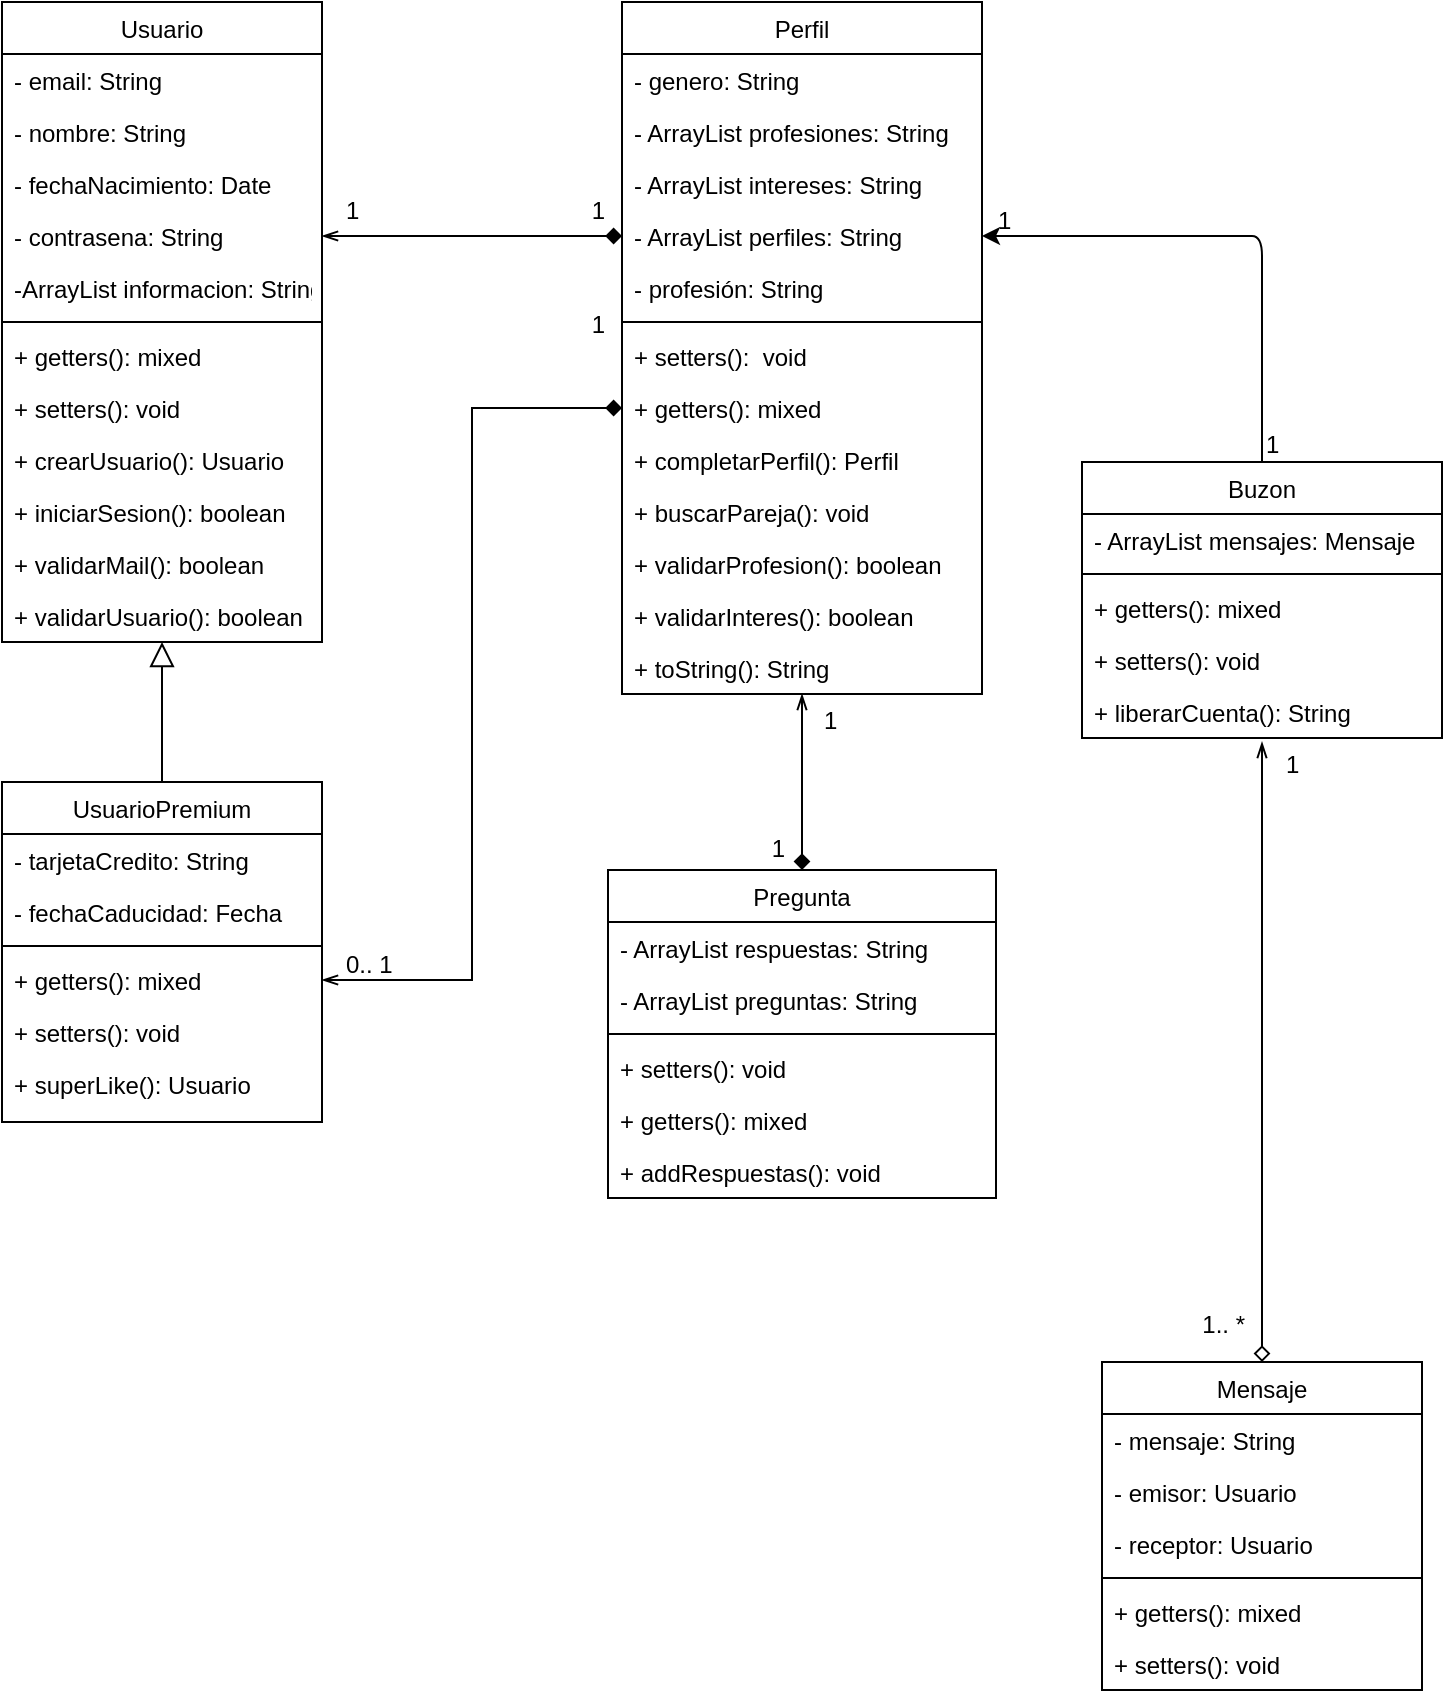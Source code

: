 <mxfile version="13.3.9" type="github">
  <diagram id="C5RBs43oDa-KdzZeNtuy" name="Page-1">
    <mxGraphModel dx="1038" dy="575" grid="1" gridSize="10" guides="1" tooltips="1" connect="1" arrows="1" fold="1" page="1" pageScale="1" pageWidth="827" pageHeight="1169" math="0" shadow="0">
      <root>
        <mxCell id="WIyWlLk6GJQsqaUBKTNV-0" />
        <mxCell id="WIyWlLk6GJQsqaUBKTNV-1" parent="WIyWlLk6GJQsqaUBKTNV-0" />
        <mxCell id="zkfFHV4jXpPFQw0GAbJ--16" value="" style="endArrow=block;endSize=10;endFill=0;shadow=0;strokeWidth=1;rounded=0;edgeStyle=elbowEdgeStyle;elbow=vertical;" parent="WIyWlLk6GJQsqaUBKTNV-1" source="zkfFHV4jXpPFQw0GAbJ--13" target="zkfFHV4jXpPFQw0GAbJ--0" edge="1">
          <mxGeometry width="160" relative="1" as="geometry">
            <mxPoint x="210" y="373" as="sourcePoint" />
            <mxPoint x="310" y="271" as="targetPoint" />
          </mxGeometry>
        </mxCell>
        <mxCell id="zkfFHV4jXpPFQw0GAbJ--26" value="" style="endArrow=diamond;shadow=0;strokeWidth=1;strokeColor=#000000;rounded=0;endFill=1;edgeStyle=elbowEdgeStyle;elbow=vertical;startArrow=openThin;startFill=0;exitX=1;exitY=0.5;exitDx=0;exitDy=0;entryX=0;entryY=0.5;entryDx=0;entryDy=0;" parent="WIyWlLk6GJQsqaUBKTNV-1" source="zkfFHV4jXpPFQw0GAbJ--5" target="k1ez51lKUNFu-oWyKh8I-55" edge="1">
          <mxGeometry x="0.5" y="41" relative="1" as="geometry">
            <mxPoint x="380" y="192" as="sourcePoint" />
            <mxPoint x="540" y="192" as="targetPoint" />
            <mxPoint x="-40" y="32" as="offset" />
          </mxGeometry>
        </mxCell>
        <mxCell id="zkfFHV4jXpPFQw0GAbJ--27" value="1" style="resizable=0;align=left;verticalAlign=bottom;labelBackgroundColor=none;fontSize=12;" parent="zkfFHV4jXpPFQw0GAbJ--26" connectable="0" vertex="1">
          <mxGeometry x="-1" relative="1" as="geometry">
            <mxPoint x="10" y="-4" as="offset" />
          </mxGeometry>
        </mxCell>
        <mxCell id="zkfFHV4jXpPFQw0GAbJ--28" value="1" style="resizable=0;align=right;verticalAlign=bottom;labelBackgroundColor=none;fontSize=12;" parent="zkfFHV4jXpPFQw0GAbJ--26" connectable="0" vertex="1">
          <mxGeometry x="1" relative="1" as="geometry">
            <mxPoint x="-7" y="-4" as="offset" />
          </mxGeometry>
        </mxCell>
        <mxCell id="zkfFHV4jXpPFQw0GAbJ--0" value="Usuario" style="swimlane;fontStyle=0;align=center;verticalAlign=top;childLayout=stackLayout;horizontal=1;startSize=26;horizontalStack=0;resizeParent=1;resizeLast=0;collapsible=1;marginBottom=0;rounded=0;shadow=0;strokeWidth=1;" parent="WIyWlLk6GJQsqaUBKTNV-1" vertex="1">
          <mxGeometry x="90" y="50" width="160" height="320" as="geometry">
            <mxRectangle x="230" y="140" width="160" height="26" as="alternateBounds" />
          </mxGeometry>
        </mxCell>
        <mxCell id="zkfFHV4jXpPFQw0GAbJ--3" value="- email: String" style="text;align=left;verticalAlign=top;spacingLeft=4;spacingRight=4;overflow=hidden;rotatable=0;points=[[0,0.5],[1,0.5]];portConstraint=eastwest;rounded=0;shadow=0;html=0;" parent="zkfFHV4jXpPFQw0GAbJ--0" vertex="1">
          <mxGeometry y="26" width="160" height="26" as="geometry" />
        </mxCell>
        <mxCell id="zkfFHV4jXpPFQw0GAbJ--1" value="- nombre: String" style="text;align=left;verticalAlign=top;spacingLeft=4;spacingRight=4;overflow=hidden;rotatable=0;points=[[0,0.5],[1,0.5]];portConstraint=eastwest;" parent="zkfFHV4jXpPFQw0GAbJ--0" vertex="1">
          <mxGeometry y="52" width="160" height="26" as="geometry" />
        </mxCell>
        <mxCell id="zkfFHV4jXpPFQw0GAbJ--2" value="- fechaNacimiento: Date" style="text;align=left;verticalAlign=top;spacingLeft=4;spacingRight=4;overflow=hidden;rotatable=0;points=[[0,0.5],[1,0.5]];portConstraint=eastwest;rounded=0;shadow=0;html=0;" parent="zkfFHV4jXpPFQw0GAbJ--0" vertex="1">
          <mxGeometry y="78" width="160" height="26" as="geometry" />
        </mxCell>
        <mxCell id="zkfFHV4jXpPFQw0GAbJ--5" value="- contrasena: String" style="text;align=left;verticalAlign=top;spacingLeft=4;spacingRight=4;overflow=hidden;rotatable=0;points=[[0,0.5],[1,0.5]];portConstraint=eastwest;" parent="zkfFHV4jXpPFQw0GAbJ--0" vertex="1">
          <mxGeometry y="104" width="160" height="26" as="geometry" />
        </mxCell>
        <mxCell id="1yU2lqv5S-wbE96VS092-2" value="-ArrayList informacion: String" style="text;align=left;verticalAlign=top;spacingLeft=4;spacingRight=4;overflow=hidden;rotatable=0;points=[[0,0.5],[1,0.5]];portConstraint=eastwest;" vertex="1" parent="zkfFHV4jXpPFQw0GAbJ--0">
          <mxGeometry y="130" width="160" height="26" as="geometry" />
        </mxCell>
        <mxCell id="zkfFHV4jXpPFQw0GAbJ--4" value="" style="line;html=1;strokeWidth=1;align=left;verticalAlign=middle;spacingTop=-1;spacingLeft=3;spacingRight=3;rotatable=0;labelPosition=right;points=[];portConstraint=eastwest;" parent="zkfFHV4jXpPFQw0GAbJ--0" vertex="1">
          <mxGeometry y="156" width="160" height="8" as="geometry" />
        </mxCell>
        <mxCell id="k1ez51lKUNFu-oWyKh8I-2" value="+ getters(): mixed" style="text;align=left;verticalAlign=top;spacingLeft=4;spacingRight=4;overflow=hidden;rotatable=0;points=[[0,0.5],[1,0.5]];portConstraint=eastwest;rounded=0;shadow=0;html=0;" parent="zkfFHV4jXpPFQw0GAbJ--0" vertex="1">
          <mxGeometry y="164" width="160" height="26" as="geometry" />
        </mxCell>
        <mxCell id="k1ez51lKUNFu-oWyKh8I-3" value="+ setters(): void&#xa;" style="text;align=left;verticalAlign=top;spacingLeft=4;spacingRight=4;overflow=hidden;rotatable=0;points=[[0,0.5],[1,0.5]];portConstraint=eastwest;rounded=0;shadow=0;html=0;" parent="zkfFHV4jXpPFQw0GAbJ--0" vertex="1">
          <mxGeometry y="190" width="160" height="26" as="geometry" />
        </mxCell>
        <mxCell id="k1ez51lKUNFu-oWyKh8I-4" value="+ crearUsuario(): Usuario" style="text;align=left;verticalAlign=top;spacingLeft=4;spacingRight=4;overflow=hidden;rotatable=0;points=[[0,0.5],[1,0.5]];portConstraint=eastwest;rounded=0;shadow=0;html=0;" parent="zkfFHV4jXpPFQw0GAbJ--0" vertex="1">
          <mxGeometry y="216" width="160" height="26" as="geometry" />
        </mxCell>
        <mxCell id="k1ez51lKUNFu-oWyKh8I-5" value="+ iniciarSesion(): boolean" style="text;align=left;verticalAlign=top;spacingLeft=4;spacingRight=4;overflow=hidden;rotatable=0;points=[[0,0.5],[1,0.5]];portConstraint=eastwest;rounded=0;shadow=0;html=0;" parent="zkfFHV4jXpPFQw0GAbJ--0" vertex="1">
          <mxGeometry y="242" width="160" height="26" as="geometry" />
        </mxCell>
        <mxCell id="rpXlNdrZUb1RUgObs8US-0" value="+ validarMail(): boolean&#xa;" style="text;align=left;verticalAlign=top;spacingLeft=4;spacingRight=4;overflow=hidden;rotatable=0;points=[[0,0.5],[1,0.5]];portConstraint=eastwest;rounded=0;shadow=0;html=0;" parent="zkfFHV4jXpPFQw0GAbJ--0" vertex="1">
          <mxGeometry y="268" width="160" height="26" as="geometry" />
        </mxCell>
        <mxCell id="rpXlNdrZUb1RUgObs8US-1" value="+ validarUsuario(): boolean&#xa;" style="text;align=left;verticalAlign=top;spacingLeft=4;spacingRight=4;overflow=hidden;rotatable=0;points=[[0,0.5],[1,0.5]];portConstraint=eastwest;rounded=0;shadow=0;html=0;" parent="zkfFHV4jXpPFQw0GAbJ--0" vertex="1">
          <mxGeometry y="294" width="160" height="26" as="geometry" />
        </mxCell>
        <mxCell id="k1ez51lKUNFu-oWyKh8I-42" value="" style="endArrow=diamond;shadow=0;strokeWidth=1;strokeColor=#000000;rounded=0;endFill=1;edgeStyle=elbowEdgeStyle;elbow=vertical;startArrow=openThin;startFill=0;entryX=0.5;entryY=0;entryDx=0;entryDy=0;exitX=0.5;exitY=1;exitDx=0;exitDy=0;" parent="WIyWlLk6GJQsqaUBKTNV-1" source="zkfFHV4jXpPFQw0GAbJ--17" target="k1ez51lKUNFu-oWyKh8I-17" edge="1">
          <mxGeometry x="0.5" y="41" relative="1" as="geometry">
            <mxPoint x="490" y="371" as="sourcePoint" />
            <mxPoint x="561" y="440" as="targetPoint" />
            <mxPoint x="-40" y="32" as="offset" />
            <Array as="points">
              <mxPoint x="560.5" y="404" />
            </Array>
          </mxGeometry>
        </mxCell>
        <mxCell id="k1ez51lKUNFu-oWyKh8I-43" value="1" style="resizable=0;align=left;verticalAlign=bottom;labelBackgroundColor=none;fontSize=12;" parent="k1ez51lKUNFu-oWyKh8I-42" connectable="0" vertex="1">
          <mxGeometry x="-1" relative="1" as="geometry">
            <mxPoint x="9" y="22" as="offset" />
          </mxGeometry>
        </mxCell>
        <mxCell id="k1ez51lKUNFu-oWyKh8I-44" value="1" style="resizable=0;align=right;verticalAlign=bottom;labelBackgroundColor=none;fontSize=12;" parent="k1ez51lKUNFu-oWyKh8I-42" connectable="0" vertex="1">
          <mxGeometry x="1" relative="1" as="geometry">
            <mxPoint x="-7" y="-1.93" as="offset" />
          </mxGeometry>
        </mxCell>
        <mxCell id="zkfFHV4jXpPFQw0GAbJ--17" value="Perfil" style="swimlane;fontStyle=0;align=center;verticalAlign=top;childLayout=stackLayout;horizontal=1;startSize=26;horizontalStack=0;resizeParent=1;resizeLast=0;collapsible=1;marginBottom=0;rounded=0;shadow=0;strokeWidth=1;" parent="WIyWlLk6GJQsqaUBKTNV-1" vertex="1">
          <mxGeometry x="400" y="50" width="180" height="346" as="geometry">
            <mxRectangle x="550" y="140" width="160" height="26" as="alternateBounds" />
          </mxGeometry>
        </mxCell>
        <mxCell id="zkfFHV4jXpPFQw0GAbJ--19" value="- genero: String" style="text;align=left;verticalAlign=top;spacingLeft=4;spacingRight=4;overflow=hidden;rotatable=0;points=[[0,0.5],[1,0.5]];portConstraint=eastwest;rounded=0;shadow=0;html=0;" parent="zkfFHV4jXpPFQw0GAbJ--17" vertex="1">
          <mxGeometry y="26" width="180" height="26" as="geometry" />
        </mxCell>
        <mxCell id="zkfFHV4jXpPFQw0GAbJ--20" value="- ArrayList profesiones: String" style="text;align=left;verticalAlign=top;spacingLeft=4;spacingRight=4;overflow=hidden;rotatable=0;points=[[0,0.5],[1,0.5]];portConstraint=eastwest;rounded=0;shadow=0;html=0;" parent="zkfFHV4jXpPFQw0GAbJ--17" vertex="1">
          <mxGeometry y="52" width="180" height="26" as="geometry" />
        </mxCell>
        <mxCell id="k1ez51lKUNFu-oWyKh8I-52" value="- ArrayList intereses: String" style="text;align=left;verticalAlign=top;spacingLeft=4;spacingRight=4;overflow=hidden;rotatable=0;points=[[0,0.5],[1,0.5]];portConstraint=eastwest;" parent="zkfFHV4jXpPFQw0GAbJ--17" vertex="1">
          <mxGeometry y="78" width="180" height="26" as="geometry" />
        </mxCell>
        <mxCell id="k1ez51lKUNFu-oWyKh8I-55" value="- ArrayList perfiles: String" style="text;align=left;verticalAlign=top;spacingLeft=4;spacingRight=4;overflow=hidden;rotatable=0;points=[[0,0.5],[1,0.5]];portConstraint=eastwest;" parent="zkfFHV4jXpPFQw0GAbJ--17" vertex="1">
          <mxGeometry y="104" width="180" height="26" as="geometry" />
        </mxCell>
        <mxCell id="k1ez51lKUNFu-oWyKh8I-87" value="- profesión: String" style="text;align=left;verticalAlign=top;spacingLeft=4;spacingRight=4;overflow=hidden;rotatable=0;points=[[0,0.5],[1,0.5]];portConstraint=eastwest;rounded=0;shadow=0;html=0;" parent="zkfFHV4jXpPFQw0GAbJ--17" vertex="1">
          <mxGeometry y="130" width="180" height="26" as="geometry" />
        </mxCell>
        <mxCell id="zkfFHV4jXpPFQw0GAbJ--23" value="" style="line;html=1;strokeWidth=1;align=left;verticalAlign=middle;spacingTop=-1;spacingLeft=3;spacingRight=3;rotatable=0;labelPosition=right;points=[];portConstraint=eastwest;" parent="zkfFHV4jXpPFQw0GAbJ--17" vertex="1">
          <mxGeometry y="156" width="180" height="8" as="geometry" />
        </mxCell>
        <mxCell id="zkfFHV4jXpPFQw0GAbJ--25" value="+ setters():  void" style="text;align=left;verticalAlign=top;spacingLeft=4;spacingRight=4;overflow=hidden;rotatable=0;points=[[0,0.5],[1,0.5]];portConstraint=eastwest;" parent="zkfFHV4jXpPFQw0GAbJ--17" vertex="1">
          <mxGeometry y="164" width="180" height="26" as="geometry" />
        </mxCell>
        <mxCell id="k1ez51lKUNFu-oWyKh8I-53" value="+ getters(): mixed" style="text;align=left;verticalAlign=top;spacingLeft=4;spacingRight=4;overflow=hidden;rotatable=0;points=[[0,0.5],[1,0.5]];portConstraint=eastwest;" parent="zkfFHV4jXpPFQw0GAbJ--17" vertex="1">
          <mxGeometry y="190" width="180" height="26" as="geometry" />
        </mxCell>
        <mxCell id="k1ez51lKUNFu-oWyKh8I-14" value="+ completarPerfil(): Perfil" style="text;align=left;verticalAlign=top;spacingLeft=4;spacingRight=4;overflow=hidden;rotatable=0;points=[[0,0.5],[1,0.5]];portConstraint=eastwest;" parent="zkfFHV4jXpPFQw0GAbJ--17" vertex="1">
          <mxGeometry y="216" width="180" height="26" as="geometry" />
        </mxCell>
        <mxCell id="k1ez51lKUNFu-oWyKh8I-16" value="+ buscarPareja(): void" style="text;align=left;verticalAlign=top;spacingLeft=4;spacingRight=4;overflow=hidden;rotatable=0;points=[[0,0.5],[1,0.5]];portConstraint=eastwest;" parent="zkfFHV4jXpPFQw0GAbJ--17" vertex="1">
          <mxGeometry y="242" width="180" height="26" as="geometry" />
        </mxCell>
        <mxCell id="k1ez51lKUNFu-oWyKh8I-56" value="+ validarProfesion(): boolean" style="text;align=left;verticalAlign=top;spacingLeft=4;spacingRight=4;overflow=hidden;rotatable=0;points=[[0,0.5],[1,0.5]];portConstraint=eastwest;" parent="zkfFHV4jXpPFQw0GAbJ--17" vertex="1">
          <mxGeometry y="268" width="180" height="26" as="geometry" />
        </mxCell>
        <mxCell id="k1ez51lKUNFu-oWyKh8I-57" value="+ validarInteres(): boolean" style="text;align=left;verticalAlign=top;spacingLeft=4;spacingRight=4;overflow=hidden;rotatable=0;points=[[0,0.5],[1,0.5]];portConstraint=eastwest;" parent="zkfFHV4jXpPFQw0GAbJ--17" vertex="1">
          <mxGeometry y="294" width="180" height="26" as="geometry" />
        </mxCell>
        <mxCell id="k1ez51lKUNFu-oWyKh8I-58" value="+ toString(): String" style="text;align=left;verticalAlign=top;spacingLeft=4;spacingRight=4;overflow=hidden;rotatable=0;points=[[0,0.5],[1,0.5]];portConstraint=eastwest;" parent="zkfFHV4jXpPFQw0GAbJ--17" vertex="1">
          <mxGeometry y="320" width="180" height="26" as="geometry" />
        </mxCell>
        <mxCell id="k1ez51lKUNFu-oWyKh8I-45" value="" style="endArrow=diamond;shadow=0;strokeWidth=1;strokeColor=#000000;rounded=0;endFill=0;edgeStyle=elbowEdgeStyle;elbow=vertical;startArrow=openThin;startFill=0;entryX=0.5;entryY=0;entryDx=0;entryDy=0;" parent="WIyWlLk6GJQsqaUBKTNV-1" target="k1ez51lKUNFu-oWyKh8I-27" edge="1">
          <mxGeometry x="0.5" y="41" relative="1" as="geometry">
            <mxPoint x="720" y="420" as="sourcePoint" />
            <mxPoint x="572.5" y="913" as="targetPoint" />
            <mxPoint x="-40" y="32" as="offset" />
            <Array as="points">
              <mxPoint x="770" y="720" />
              <mxPoint x="420.5" y="825" />
            </Array>
          </mxGeometry>
        </mxCell>
        <mxCell id="k1ez51lKUNFu-oWyKh8I-46" value="1" style="resizable=0;align=left;verticalAlign=bottom;labelBackgroundColor=none;fontSize=12;" parent="k1ez51lKUNFu-oWyKh8I-45" connectable="0" vertex="1">
          <mxGeometry x="-1" relative="1" as="geometry">
            <mxPoint x="10" y="20" as="offset" />
          </mxGeometry>
        </mxCell>
        <mxCell id="k1ez51lKUNFu-oWyKh8I-47" value="1.. *" style="resizable=0;align=right;verticalAlign=bottom;labelBackgroundColor=none;fontSize=12;" parent="k1ez51lKUNFu-oWyKh8I-45" connectable="0" vertex="1">
          <mxGeometry x="1" relative="1" as="geometry">
            <mxPoint x="-7" y="-10" as="offset" />
          </mxGeometry>
        </mxCell>
        <mxCell id="k1ez51lKUNFu-oWyKh8I-17" value="Pregunta" style="swimlane;fontStyle=0;align=center;verticalAlign=top;childLayout=stackLayout;horizontal=1;startSize=26;horizontalStack=0;resizeParent=1;resizeParentMax=0;resizeLast=0;collapsible=1;marginBottom=0;" parent="WIyWlLk6GJQsqaUBKTNV-1" vertex="1">
          <mxGeometry x="393" y="484" width="194" height="164" as="geometry" />
        </mxCell>
        <mxCell id="k1ez51lKUNFu-oWyKh8I-20" value="- ArrayList respuestas: String" style="text;strokeColor=none;fillColor=none;align=left;verticalAlign=top;spacingLeft=4;spacingRight=4;overflow=hidden;rotatable=0;points=[[0,0.5],[1,0.5]];portConstraint=eastwest;" parent="k1ez51lKUNFu-oWyKh8I-17" vertex="1">
          <mxGeometry y="26" width="194" height="26" as="geometry" />
        </mxCell>
        <mxCell id="k1ez51lKUNFu-oWyKh8I-18" value="- ArrayList preguntas: String" style="text;strokeColor=none;fillColor=none;align=left;verticalAlign=top;spacingLeft=4;spacingRight=4;overflow=hidden;rotatable=0;points=[[0,0.5],[1,0.5]];portConstraint=eastwest;" parent="k1ez51lKUNFu-oWyKh8I-17" vertex="1">
          <mxGeometry y="52" width="194" height="26" as="geometry" />
        </mxCell>
        <mxCell id="k1ez51lKUNFu-oWyKh8I-19" value="" style="line;strokeWidth=1;fillColor=none;align=left;verticalAlign=middle;spacingTop=-1;spacingLeft=3;spacingRight=3;rotatable=0;labelPosition=right;points=[];portConstraint=eastwest;" parent="k1ez51lKUNFu-oWyKh8I-17" vertex="1">
          <mxGeometry y="78" width="194" height="8" as="geometry" />
        </mxCell>
        <mxCell id="k1ez51lKUNFu-oWyKh8I-21" value="+ setters(): void&#xa;" style="text;strokeColor=none;fillColor=none;align=left;verticalAlign=top;spacingLeft=4;spacingRight=4;overflow=hidden;rotatable=0;points=[[0,0.5],[1,0.5]];portConstraint=eastwest;" parent="k1ez51lKUNFu-oWyKh8I-17" vertex="1">
          <mxGeometry y="86" width="194" height="26" as="geometry" />
        </mxCell>
        <mxCell id="k1ez51lKUNFu-oWyKh8I-59" value="+ getters(): mixed&#xa;" style="text;strokeColor=none;fillColor=none;align=left;verticalAlign=top;spacingLeft=4;spacingRight=4;overflow=hidden;rotatable=0;points=[[0,0.5],[1,0.5]];portConstraint=eastwest;" parent="k1ez51lKUNFu-oWyKh8I-17" vertex="1">
          <mxGeometry y="112" width="194" height="26" as="geometry" />
        </mxCell>
        <mxCell id="k1ez51lKUNFu-oWyKh8I-60" value="+ addRespuestas(): void" style="text;strokeColor=none;fillColor=none;align=left;verticalAlign=top;spacingLeft=4;spacingRight=4;overflow=hidden;rotatable=0;points=[[0,0.5],[1,0.5]];portConstraint=eastwest;" parent="k1ez51lKUNFu-oWyKh8I-17" vertex="1">
          <mxGeometry y="138" width="194" height="26" as="geometry" />
        </mxCell>
        <mxCell id="k1ez51lKUNFu-oWyKh8I-81" value="" style="endArrow=classic;html=1;fontColor=#000000;exitX=0.5;exitY=0;exitDx=0;exitDy=0;entryX=1;entryY=0.5;entryDx=0;entryDy=0;" parent="WIyWlLk6GJQsqaUBKTNV-1" source="k1ez51lKUNFu-oWyKh8I-22" target="k1ez51lKUNFu-oWyKh8I-55" edge="1">
          <mxGeometry width="50" height="50" relative="1" as="geometry">
            <mxPoint x="710" y="280" as="sourcePoint" />
            <mxPoint x="710" y="160" as="targetPoint" />
            <Array as="points">
              <mxPoint x="720" y="167" />
              <mxPoint x="710" y="167" />
            </Array>
          </mxGeometry>
        </mxCell>
        <mxCell id="k1ez51lKUNFu-oWyKh8I-22" value="Buzon" style="swimlane;fontStyle=0;align=center;verticalAlign=top;childLayout=stackLayout;horizontal=1;startSize=26;horizontalStack=0;resizeParent=1;resizeParentMax=0;resizeLast=0;collapsible=1;marginBottom=0;fontColor=#000000;" parent="WIyWlLk6GJQsqaUBKTNV-1" vertex="1">
          <mxGeometry x="630" y="280" width="180" height="138" as="geometry" />
        </mxCell>
        <mxCell id="k1ez51lKUNFu-oWyKh8I-23" value="- ArrayList mensajes: Mensaje" style="text;strokeColor=none;fillColor=none;align=left;verticalAlign=top;spacingLeft=4;spacingRight=4;overflow=hidden;rotatable=0;points=[[0,0.5],[1,0.5]];portConstraint=eastwest;" parent="k1ez51lKUNFu-oWyKh8I-22" vertex="1">
          <mxGeometry y="26" width="180" height="26" as="geometry" />
        </mxCell>
        <mxCell id="k1ez51lKUNFu-oWyKh8I-24" value="" style="line;strokeWidth=1;fillColor=none;align=left;verticalAlign=middle;spacingTop=-1;spacingLeft=3;spacingRight=3;rotatable=0;labelPosition=right;points=[];portConstraint=eastwest;" parent="k1ez51lKUNFu-oWyKh8I-22" vertex="1">
          <mxGeometry y="52" width="180" height="8" as="geometry" />
        </mxCell>
        <mxCell id="k1ez51lKUNFu-oWyKh8I-25" value="+ getters(): mixed" style="text;strokeColor=none;fillColor=none;align=left;verticalAlign=top;spacingLeft=4;spacingRight=4;overflow=hidden;rotatable=0;points=[[0,0.5],[1,0.5]];portConstraint=eastwest;" parent="k1ez51lKUNFu-oWyKh8I-22" vertex="1">
          <mxGeometry y="60" width="180" height="26" as="geometry" />
        </mxCell>
        <mxCell id="k1ez51lKUNFu-oWyKh8I-78" value="+ setters(): void" style="text;strokeColor=none;fillColor=none;align=left;verticalAlign=top;spacingLeft=4;spacingRight=4;overflow=hidden;rotatable=0;points=[[0,0.5],[1,0.5]];portConstraint=eastwest;" parent="k1ez51lKUNFu-oWyKh8I-22" vertex="1">
          <mxGeometry y="86" width="180" height="26" as="geometry" />
        </mxCell>
        <mxCell id="k1ez51lKUNFu-oWyKh8I-79" value="+ liberarCuenta(): String" style="text;strokeColor=none;fillColor=none;align=left;verticalAlign=top;spacingLeft=4;spacingRight=4;overflow=hidden;rotatable=0;points=[[0,0.5],[1,0.5]];portConstraint=eastwest;" parent="k1ez51lKUNFu-oWyKh8I-22" vertex="1">
          <mxGeometry y="112" width="180" height="26" as="geometry" />
        </mxCell>
        <mxCell id="k1ez51lKUNFu-oWyKh8I-27" value="Mensaje" style="swimlane;fontStyle=0;align=center;verticalAlign=top;childLayout=stackLayout;horizontal=1;startSize=26;horizontalStack=0;resizeParent=1;resizeParentMax=0;resizeLast=0;collapsible=1;marginBottom=0;fontColor=#000000;" parent="WIyWlLk6GJQsqaUBKTNV-1" vertex="1">
          <mxGeometry x="640" y="730" width="160" height="164" as="geometry" />
        </mxCell>
        <mxCell id="k1ez51lKUNFu-oWyKh8I-28" value="- mensaje: String&#xa;" style="text;strokeColor=none;fillColor=none;align=left;verticalAlign=top;spacingLeft=4;spacingRight=4;overflow=hidden;rotatable=0;points=[[0,0.5],[1,0.5]];portConstraint=eastwest;" parent="k1ez51lKUNFu-oWyKh8I-27" vertex="1">
          <mxGeometry y="26" width="160" height="26" as="geometry" />
        </mxCell>
        <mxCell id="k1ez51lKUNFu-oWyKh8I-30" value="- emisor: Usuario" style="text;strokeColor=none;fillColor=none;align=left;verticalAlign=top;spacingLeft=4;spacingRight=4;overflow=hidden;rotatable=0;points=[[0,0.5],[1,0.5]];portConstraint=eastwest;" parent="k1ez51lKUNFu-oWyKh8I-27" vertex="1">
          <mxGeometry y="52" width="160" height="26" as="geometry" />
        </mxCell>
        <mxCell id="k1ez51lKUNFu-oWyKh8I-31" value="- receptor: Usuario" style="text;strokeColor=none;fillColor=none;align=left;verticalAlign=top;spacingLeft=4;spacingRight=4;overflow=hidden;rotatable=0;points=[[0,0.5],[1,0.5]];portConstraint=eastwest;" parent="k1ez51lKUNFu-oWyKh8I-27" vertex="1">
          <mxGeometry y="78" width="160" height="26" as="geometry" />
        </mxCell>
        <mxCell id="k1ez51lKUNFu-oWyKh8I-29" value="" style="line;strokeWidth=1;fillColor=none;align=left;verticalAlign=middle;spacingTop=-1;spacingLeft=3;spacingRight=3;rotatable=0;labelPosition=right;points=[];portConstraint=eastwest;" parent="k1ez51lKUNFu-oWyKh8I-27" vertex="1">
          <mxGeometry y="104" width="160" height="8" as="geometry" />
        </mxCell>
        <mxCell id="k1ez51lKUNFu-oWyKh8I-32" value="+ getters(): mixed" style="text;strokeColor=none;fillColor=none;align=left;verticalAlign=top;spacingLeft=4;spacingRight=4;overflow=hidden;rotatable=0;points=[[0,0.5],[1,0.5]];portConstraint=eastwest;" parent="k1ez51lKUNFu-oWyKh8I-27" vertex="1">
          <mxGeometry y="112" width="160" height="26" as="geometry" />
        </mxCell>
        <mxCell id="k1ez51lKUNFu-oWyKh8I-77" value="+ setters(): void" style="text;strokeColor=none;fillColor=none;align=left;verticalAlign=top;spacingLeft=4;spacingRight=4;overflow=hidden;rotatable=0;points=[[0,0.5],[1,0.5]];portConstraint=eastwest;" parent="k1ez51lKUNFu-oWyKh8I-27" vertex="1">
          <mxGeometry y="138" width="160" height="26" as="geometry" />
        </mxCell>
        <mxCell id="zkfFHV4jXpPFQw0GAbJ--13" value="UsuarioPremium" style="swimlane;fontStyle=0;align=center;verticalAlign=top;childLayout=stackLayout;horizontal=1;startSize=26;horizontalStack=0;resizeParent=1;resizeLast=0;collapsible=1;marginBottom=0;rounded=0;shadow=0;strokeWidth=1;" parent="WIyWlLk6GJQsqaUBKTNV-1" vertex="1">
          <mxGeometry x="90" y="440" width="160" height="170" as="geometry">
            <mxRectangle x="340" y="380" width="170" height="26" as="alternateBounds" />
          </mxGeometry>
        </mxCell>
        <mxCell id="zkfFHV4jXpPFQw0GAbJ--14" value="- tarjetaCredito: String" style="text;align=left;verticalAlign=top;spacingLeft=4;spacingRight=4;overflow=hidden;rotatable=0;points=[[0,0.5],[1,0.5]];portConstraint=eastwest;" parent="zkfFHV4jXpPFQw0GAbJ--13" vertex="1">
          <mxGeometry y="26" width="160" height="26" as="geometry" />
        </mxCell>
        <mxCell id="k1ez51lKUNFu-oWyKh8I-6" value="- fechaCaducidad: Fecha" style="text;align=left;verticalAlign=top;spacingLeft=4;spacingRight=4;overflow=hidden;rotatable=0;points=[[0,0.5],[1,0.5]];portConstraint=eastwest;" parent="zkfFHV4jXpPFQw0GAbJ--13" vertex="1">
          <mxGeometry y="52" width="160" height="26" as="geometry" />
        </mxCell>
        <mxCell id="zkfFHV4jXpPFQw0GAbJ--15" value="" style="line;html=1;strokeWidth=1;align=left;verticalAlign=middle;spacingTop=-1;spacingLeft=3;spacingRight=3;rotatable=0;labelPosition=right;points=[];portConstraint=eastwest;" parent="zkfFHV4jXpPFQw0GAbJ--13" vertex="1">
          <mxGeometry y="78" width="160" height="8" as="geometry" />
        </mxCell>
        <mxCell id="k1ez51lKUNFu-oWyKh8I-10" value="+ getters(): mixed" style="text;align=left;verticalAlign=top;spacingLeft=4;spacingRight=4;overflow=hidden;rotatable=0;points=[[0,0.5],[1,0.5]];portConstraint=eastwest;" parent="zkfFHV4jXpPFQw0GAbJ--13" vertex="1">
          <mxGeometry y="86" width="160" height="26" as="geometry" />
        </mxCell>
        <mxCell id="k1ez51lKUNFu-oWyKh8I-11" value="+ setters(): void" style="text;align=left;verticalAlign=top;spacingLeft=4;spacingRight=4;overflow=hidden;rotatable=0;points=[[0,0.5],[1,0.5]];portConstraint=eastwest;" parent="zkfFHV4jXpPFQw0GAbJ--13" vertex="1">
          <mxGeometry y="112" width="160" height="26" as="geometry" />
        </mxCell>
        <mxCell id="k1ez51lKUNFu-oWyKh8I-13" value="+ superLike(): Usuario" style="text;align=left;verticalAlign=top;spacingLeft=4;spacingRight=4;overflow=hidden;rotatable=0;points=[[0,0.5],[1,0.5]];portConstraint=eastwest;" parent="zkfFHV4jXpPFQw0GAbJ--13" vertex="1">
          <mxGeometry y="138" width="160" height="22" as="geometry" />
        </mxCell>
        <mxCell id="k1ez51lKUNFu-oWyKh8I-82" style="edgeStyle=orthogonalEdgeStyle;rounded=0;orthogonalLoop=1;jettySize=auto;html=1;exitX=0;exitY=0.5;exitDx=0;exitDy=0;entryX=1;entryY=0.5;entryDx=0;entryDy=0;startArrow=diamond;startFill=1;endArrow=openThin;endFill=0;fontColor=#000000;" parent="WIyWlLk6GJQsqaUBKTNV-1" source="k1ez51lKUNFu-oWyKh8I-53" target="k1ez51lKUNFu-oWyKh8I-10" edge="1">
          <mxGeometry relative="1" as="geometry" />
        </mxCell>
        <mxCell id="k1ez51lKUNFu-oWyKh8I-83" value="1" style="resizable=0;align=right;verticalAlign=bottom;labelBackgroundColor=none;fontSize=12;" parent="WIyWlLk6GJQsqaUBKTNV-1" connectable="0" vertex="1">
          <mxGeometry x="393" y="220" as="geometry" />
        </mxCell>
        <mxCell id="k1ez51lKUNFu-oWyKh8I-84" value="0.. 1" style="resizable=0;align=left;verticalAlign=bottom;labelBackgroundColor=none;fontSize=12;" parent="WIyWlLk6GJQsqaUBKTNV-1" connectable="0" vertex="1">
          <mxGeometry x="260" y="540" as="geometry" />
        </mxCell>
        <mxCell id="k1ez51lKUNFu-oWyKh8I-85" value="1" style="resizable=0;align=left;verticalAlign=bottom;labelBackgroundColor=none;fontSize=12;" parent="WIyWlLk6GJQsqaUBKTNV-1" connectable="0" vertex="1">
          <mxGeometry x="720" y="280" as="geometry" />
        </mxCell>
        <mxCell id="k1ez51lKUNFu-oWyKh8I-86" value="1" style="resizable=0;align=left;verticalAlign=bottom;labelBackgroundColor=none;fontSize=12;" parent="WIyWlLk6GJQsqaUBKTNV-1" connectable="0" vertex="1">
          <mxGeometry x="290" y="193" as="geometry">
            <mxPoint x="296" y="-25" as="offset" />
          </mxGeometry>
        </mxCell>
      </root>
    </mxGraphModel>
  </diagram>
</mxfile>
